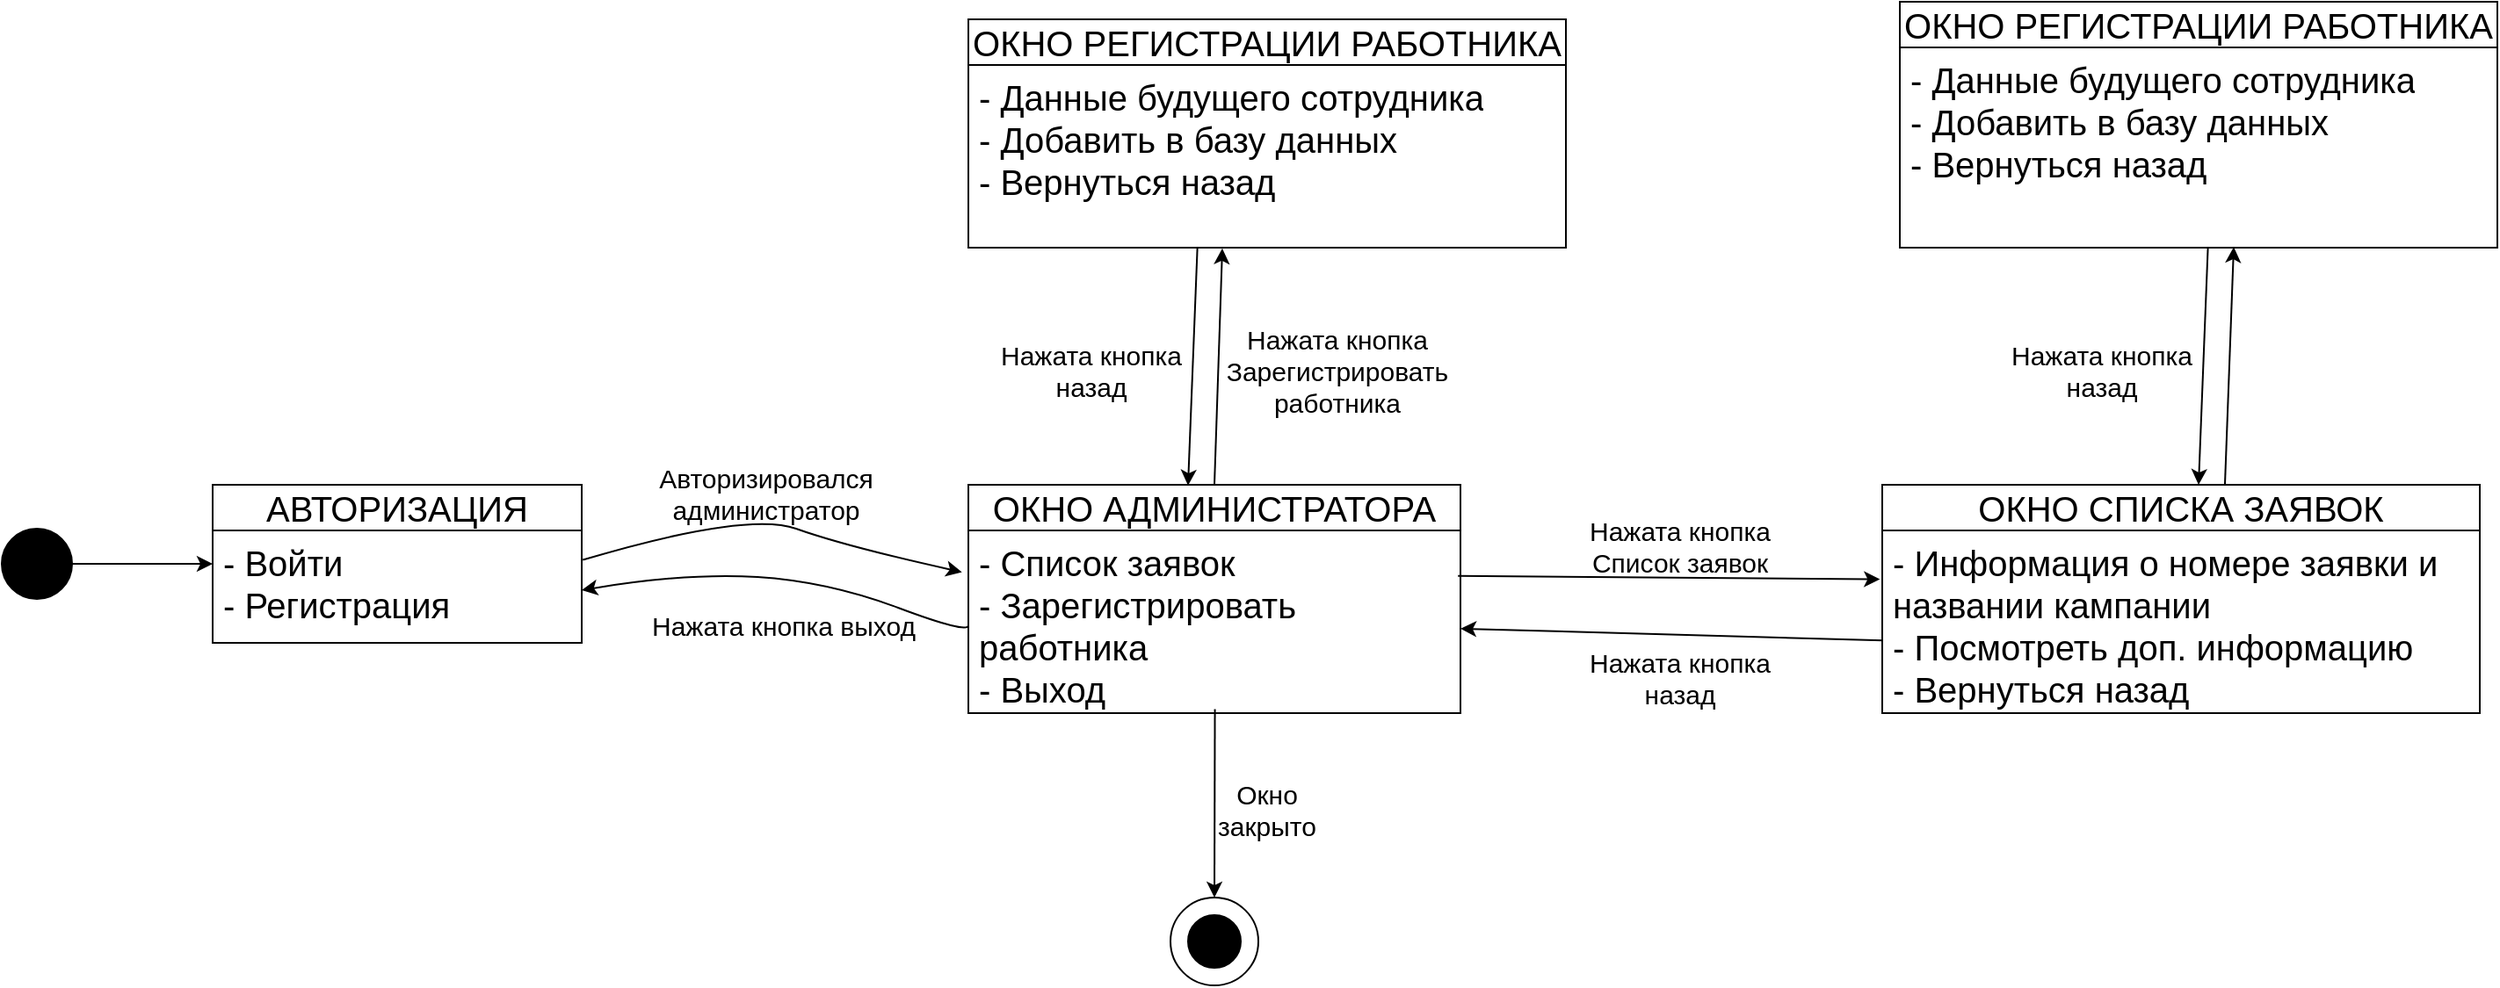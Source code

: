 <mxfile version="22.1.2" type="device">
  <diagram name="Страница — 1" id="G_-UqVOAMAuHfHK87Mvv">
    <mxGraphModel dx="655" dy="1891" grid="1" gridSize="10" guides="1" tooltips="1" connect="1" arrows="1" fold="1" page="1" pageScale="1" pageWidth="827" pageHeight="1169" math="0" shadow="0">
      <root>
        <mxCell id="0" />
        <mxCell id="1" parent="0" />
        <mxCell id="zm9g09XgLAe-x2-KqjWC-1" value="" style="ellipse;whiteSpace=wrap;html=1;fillColor=#000000;" vertex="1" parent="1">
          <mxGeometry x="40" y="200" width="40" height="40" as="geometry" />
        </mxCell>
        <mxCell id="zm9g09XgLAe-x2-KqjWC-2" value="" style="endArrow=classic;html=1;rounded=0;exitX=1;exitY=0.5;exitDx=0;exitDy=0;" edge="1" parent="1" source="zm9g09XgLAe-x2-KqjWC-1">
          <mxGeometry width="50" height="50" relative="1" as="geometry">
            <mxPoint x="280" y="400" as="sourcePoint" />
            <mxPoint x="160.0" y="220" as="targetPoint" />
          </mxGeometry>
        </mxCell>
        <mxCell id="zm9g09XgLAe-x2-KqjWC-3" value="&lt;font style=&quot;font-size: 20px;&quot;&gt;АВТОРИЗАЦИЯ&lt;/font&gt;" style="swimlane;fontStyle=0;childLayout=stackLayout;horizontal=1;startSize=26;fillColor=none;horizontalStack=0;resizeParent=1;resizeParentMax=0;resizeLast=0;collapsible=1;marginBottom=0;whiteSpace=wrap;html=1;" vertex="1" parent="1">
          <mxGeometry x="160" y="175" width="210" height="90" as="geometry">
            <mxRectangle x="160" y="188" width="190" height="40" as="alternateBounds" />
          </mxGeometry>
        </mxCell>
        <mxCell id="zm9g09XgLAe-x2-KqjWC-4" value="&lt;font style=&quot;font-size: 20px;&quot;&gt;- Войти&lt;br&gt;- Регистрация&lt;br&gt;&lt;/font&gt;" style="text;strokeColor=none;fillColor=none;align=left;verticalAlign=top;spacingLeft=4;spacingRight=4;overflow=hidden;rotatable=0;points=[[0,0.5],[1,0.5]];portConstraint=eastwest;whiteSpace=wrap;html=1;" vertex="1" parent="zm9g09XgLAe-x2-KqjWC-3">
          <mxGeometry y="26" width="210" height="64" as="geometry" />
        </mxCell>
        <mxCell id="zm9g09XgLAe-x2-KqjWC-5" value="&lt;font style=&quot;font-size: 20px;&quot;&gt;ОКНО АДМИНИСТРАТОРА&lt;/font&gt;" style="swimlane;fontStyle=0;childLayout=stackLayout;horizontal=1;startSize=26;fillColor=none;horizontalStack=0;resizeParent=1;resizeParentMax=0;resizeLast=0;collapsible=1;marginBottom=0;whiteSpace=wrap;html=1;" vertex="1" parent="1">
          <mxGeometry x="590" y="175" width="280" height="130" as="geometry">
            <mxRectangle x="160" y="188" width="190" height="40" as="alternateBounds" />
          </mxGeometry>
        </mxCell>
        <mxCell id="zm9g09XgLAe-x2-KqjWC-6" value="&lt;font style=&quot;font-size: 20px;&quot;&gt;- Список заявок&lt;br&gt;- Зарегистрировать работника&lt;br&gt;- Выход&lt;br&gt;&lt;/font&gt;" style="text;strokeColor=none;fillColor=none;align=left;verticalAlign=top;spacingLeft=4;spacingRight=4;overflow=hidden;rotatable=0;points=[[0,0.5],[1,0.5]];portConstraint=eastwest;whiteSpace=wrap;html=1;" vertex="1" parent="zm9g09XgLAe-x2-KqjWC-5">
          <mxGeometry y="26" width="280" height="104" as="geometry" />
        </mxCell>
        <mxCell id="zm9g09XgLAe-x2-KqjWC-7" value="&lt;font style=&quot;font-size: 15px;&quot;&gt;Авторизировался администратор&lt;/font&gt;" style="text;html=1;strokeColor=none;fillColor=none;align=center;verticalAlign=middle;whiteSpace=wrap;rounded=0;" vertex="1" parent="1">
          <mxGeometry x="370" y="160" width="210" height="40" as="geometry" />
        </mxCell>
        <mxCell id="zm9g09XgLAe-x2-KqjWC-8" value="&lt;font style=&quot;font-size: 15px;&quot;&gt;Нажата кнопка выход&lt;/font&gt;" style="text;html=1;strokeColor=none;fillColor=none;align=center;verticalAlign=middle;whiteSpace=wrap;rounded=0;" vertex="1" parent="1">
          <mxGeometry x="380" y="235" width="210" height="40" as="geometry" />
        </mxCell>
        <mxCell id="zm9g09XgLAe-x2-KqjWC-9" value="" style="curved=1;endArrow=classic;html=1;rounded=0;exitX=1;exitY=0.5;exitDx=0;exitDy=0;" edge="1" parent="1" source="zm9g09XgLAe-x2-KqjWC-8">
          <mxGeometry width="50" height="50" relative="1" as="geometry">
            <mxPoint x="610" y="330" as="sourcePoint" />
            <mxPoint x="370" y="235" as="targetPoint" />
            <Array as="points">
              <mxPoint x="590" y="260" />
              <mxPoint x="510" y="230" />
              <mxPoint x="430" y="225" />
            </Array>
          </mxGeometry>
        </mxCell>
        <mxCell id="zm9g09XgLAe-x2-KqjWC-10" value="" style="curved=1;endArrow=classic;html=1;rounded=0;exitX=1.003;exitY=0.262;exitDx=0;exitDy=0;exitPerimeter=0;entryX=-0.013;entryY=0.228;entryDx=0;entryDy=0;entryPerimeter=0;" edge="1" parent="1" source="zm9g09XgLAe-x2-KqjWC-4" target="zm9g09XgLAe-x2-KqjWC-6">
          <mxGeometry width="50" height="50" relative="1" as="geometry">
            <mxPoint x="414" y="175" as="sourcePoint" />
            <mxPoint x="580" y="218" as="targetPoint" />
            <Array as="points">
              <mxPoint x="464" y="190" />
              <mxPoint x="520" y="210" />
            </Array>
          </mxGeometry>
        </mxCell>
        <mxCell id="zm9g09XgLAe-x2-KqjWC-11" value="" style="ellipse;whiteSpace=wrap;html=1;" vertex="1" parent="1">
          <mxGeometry x="705" y="410" width="50" height="50" as="geometry" />
        </mxCell>
        <mxCell id="zm9g09XgLAe-x2-KqjWC-12" value="" style="ellipse;whiteSpace=wrap;html=1;fillColor=#000000;" vertex="1" parent="1">
          <mxGeometry x="715" y="420" width="30" height="30" as="geometry" />
        </mxCell>
        <mxCell id="zm9g09XgLAe-x2-KqjWC-13" value="&lt;span style=&quot;font-size: 15px;&quot;&gt;Окно&lt;br&gt;закрыто&lt;/span&gt;" style="text;html=1;strokeColor=none;fillColor=none;align=center;verticalAlign=middle;whiteSpace=wrap;rounded=0;" vertex="1" parent="1">
          <mxGeometry x="720" y="340" width="80" height="40" as="geometry" />
        </mxCell>
        <mxCell id="zm9g09XgLAe-x2-KqjWC-14" value="" style="endArrow=classic;html=1;rounded=0;exitX=0.501;exitY=0.978;exitDx=0;exitDy=0;exitPerimeter=0;entryX=0.5;entryY=0;entryDx=0;entryDy=0;" edge="1" parent="1" source="zm9g09XgLAe-x2-KqjWC-6" target="zm9g09XgLAe-x2-KqjWC-11">
          <mxGeometry width="50" height="50" relative="1" as="geometry">
            <mxPoint x="660" y="420" as="sourcePoint" />
            <mxPoint x="710" y="370" as="targetPoint" />
          </mxGeometry>
        </mxCell>
        <mxCell id="zm9g09XgLAe-x2-KqjWC-15" value="&lt;font style=&quot;font-size: 15px;&quot;&gt;Нажата кнопка &lt;br&gt;Зарегистрировать&lt;br&gt;работника&lt;br&gt;&lt;/font&gt;" style="text;html=1;strokeColor=none;fillColor=none;align=center;verticalAlign=middle;whiteSpace=wrap;rounded=0;" vertex="1" parent="1">
          <mxGeometry x="740" y="90" width="120" height="40" as="geometry" />
        </mxCell>
        <mxCell id="zm9g09XgLAe-x2-KqjWC-16" value="&lt;font style=&quot;font-size: 15px;&quot;&gt;Нажата кнопка назад&lt;/font&gt;" style="text;html=1;strokeColor=none;fillColor=none;align=center;verticalAlign=middle;whiteSpace=wrap;rounded=0;" vertex="1" parent="1">
          <mxGeometry x="605" y="90" width="110" height="40" as="geometry" />
        </mxCell>
        <mxCell id="zm9g09XgLAe-x2-KqjWC-17" value="&lt;font style=&quot;font-size: 20px;&quot;&gt;ОКНО РЕГИСТРАЦИИ РАБОТНИКА&lt;/font&gt;" style="swimlane;fontStyle=0;childLayout=stackLayout;horizontal=1;startSize=26;fillColor=none;horizontalStack=0;resizeParent=1;resizeParentMax=0;resizeLast=0;collapsible=1;marginBottom=0;whiteSpace=wrap;html=1;" vertex="1" parent="1">
          <mxGeometry x="590" y="-90" width="340" height="130" as="geometry">
            <mxRectangle x="160" y="188" width="190" height="40" as="alternateBounds" />
          </mxGeometry>
        </mxCell>
        <mxCell id="zm9g09XgLAe-x2-KqjWC-18" value="&lt;font style=&quot;font-size: 20px;&quot;&gt;- Данные будущего сотрудника&lt;br&gt;- Добавить в базу данных&lt;br&gt;- Вернуться назад&lt;br&gt;&lt;/font&gt;" style="text;strokeColor=none;fillColor=none;align=left;verticalAlign=top;spacingLeft=4;spacingRight=4;overflow=hidden;rotatable=0;points=[[0,0.5],[1,0.5]];portConstraint=eastwest;whiteSpace=wrap;html=1;" vertex="1" parent="zm9g09XgLAe-x2-KqjWC-17">
          <mxGeometry y="26" width="340" height="104" as="geometry" />
        </mxCell>
        <mxCell id="zm9g09XgLAe-x2-KqjWC-19" value="" style="endArrow=none;html=1;rounded=0;entryX=0.525;entryY=0.996;entryDx=0;entryDy=0;entryPerimeter=0;exitX=0.548;exitY=0.015;exitDx=0;exitDy=0;exitPerimeter=0;endFill=0;startArrow=classic;startFill=1;" edge="1" parent="1">
          <mxGeometry width="50" height="50" relative="1" as="geometry">
            <mxPoint x="715.0" y="175.42" as="sourcePoint" />
            <mxPoint x="720.32" y="40.004" as="targetPoint" />
          </mxGeometry>
        </mxCell>
        <mxCell id="zm9g09XgLAe-x2-KqjWC-20" value="" style="endArrow=classic;html=1;rounded=0;entryX=0.425;entryY=1.004;entryDx=0;entryDy=0;entryPerimeter=0;endFill=1;startArrow=none;startFill=0;exitX=0.5;exitY=0;exitDx=0;exitDy=0;" edge="1" parent="1" source="zm9g09XgLAe-x2-KqjWC-5" target="zm9g09XgLAe-x2-KqjWC-18">
          <mxGeometry width="50" height="50" relative="1" as="geometry">
            <mxPoint x="730" y="170" as="sourcePoint" />
            <mxPoint x="730.32" y="50.42" as="targetPoint" />
          </mxGeometry>
        </mxCell>
        <mxCell id="zm9g09XgLAe-x2-KqjWC-21" value="&lt;font style=&quot;font-size: 20px;&quot;&gt;ОКНО СПИСКА ЗАЯВОК&lt;/font&gt;" style="swimlane;fontStyle=0;childLayout=stackLayout;horizontal=1;startSize=26;fillColor=none;horizontalStack=0;resizeParent=1;resizeParentMax=0;resizeLast=0;collapsible=1;marginBottom=0;whiteSpace=wrap;html=1;" vertex="1" parent="1">
          <mxGeometry x="1110" y="175" width="340" height="130" as="geometry">
            <mxRectangle x="160" y="188" width="190" height="40" as="alternateBounds" />
          </mxGeometry>
        </mxCell>
        <mxCell id="zm9g09XgLAe-x2-KqjWC-22" value="&lt;font style=&quot;font-size: 20px;&quot;&gt;- Информация о номере заявки и названии кампании&lt;br&gt;- Посмотреть доп. информацию&lt;br&gt;- Вернуться назад&lt;br&gt;&lt;/font&gt;" style="text;strokeColor=none;fillColor=none;align=left;verticalAlign=top;spacingLeft=4;spacingRight=4;overflow=hidden;rotatable=0;points=[[0,0.5],[1,0.5]];portConstraint=eastwest;whiteSpace=wrap;html=1;" vertex="1" parent="zm9g09XgLAe-x2-KqjWC-21">
          <mxGeometry y="26" width="340" height="104" as="geometry" />
        </mxCell>
        <mxCell id="zm9g09XgLAe-x2-KqjWC-23" value="" style="endArrow=classic;html=1;rounded=0;exitX=0.995;exitY=0.249;exitDx=0;exitDy=0;exitPerimeter=0;entryX=-0.004;entryY=0.267;entryDx=0;entryDy=0;entryPerimeter=0;" edge="1" parent="1" source="zm9g09XgLAe-x2-KqjWC-6" target="zm9g09XgLAe-x2-KqjWC-22">
          <mxGeometry width="50" height="50" relative="1" as="geometry">
            <mxPoint x="960" y="120" as="sourcePoint" />
            <mxPoint x="1010" y="70" as="targetPoint" />
          </mxGeometry>
        </mxCell>
        <mxCell id="zm9g09XgLAe-x2-KqjWC-24" value="" style="endArrow=classic;html=1;rounded=0;exitX=0.001;exitY=0.602;exitDx=0;exitDy=0;exitPerimeter=0;" edge="1" parent="1" source="zm9g09XgLAe-x2-KqjWC-22" target="zm9g09XgLAe-x2-KqjWC-6">
          <mxGeometry width="50" height="50" relative="1" as="geometry">
            <mxPoint x="960" y="120" as="sourcePoint" />
            <mxPoint x="1010" y="70" as="targetPoint" />
          </mxGeometry>
        </mxCell>
        <mxCell id="zm9g09XgLAe-x2-KqjWC-25" value="&lt;font style=&quot;font-size: 15px;&quot;&gt;Нажата кнопка назад&lt;/font&gt;" style="text;html=1;strokeColor=none;fillColor=none;align=center;verticalAlign=middle;whiteSpace=wrap;rounded=0;" vertex="1" parent="1">
          <mxGeometry x="940" y="265" width="110" height="40" as="geometry" />
        </mxCell>
        <mxCell id="zm9g09XgLAe-x2-KqjWC-26" value="&lt;font style=&quot;font-size: 15px;&quot;&gt;Нажата кнопка Список заявок&lt;/font&gt;" style="text;html=1;strokeColor=none;fillColor=none;align=center;verticalAlign=middle;whiteSpace=wrap;rounded=0;" vertex="1" parent="1">
          <mxGeometry x="940" y="190" width="110" height="40" as="geometry" />
        </mxCell>
        <mxCell id="zm9g09XgLAe-x2-KqjWC-27" value="" style="endArrow=none;html=1;rounded=0;entryX=0.525;entryY=0.996;entryDx=0;entryDy=0;entryPerimeter=0;exitX=0.548;exitY=0.015;exitDx=0;exitDy=0;exitPerimeter=0;endFill=0;startArrow=classic;startFill=1;" edge="1" parent="1">
          <mxGeometry width="50" height="50" relative="1" as="geometry">
            <mxPoint x="1290" y="175.0" as="sourcePoint" />
            <mxPoint x="1295.32" y="39.584" as="targetPoint" />
          </mxGeometry>
        </mxCell>
        <mxCell id="zm9g09XgLAe-x2-KqjWC-28" value="" style="endArrow=classic;html=1;rounded=0;entryX=0.425;entryY=1.004;entryDx=0;entryDy=0;entryPerimeter=0;endFill=1;startArrow=none;startFill=0;exitX=0.5;exitY=0;exitDx=0;exitDy=0;" edge="1" parent="1">
          <mxGeometry width="50" height="50" relative="1" as="geometry">
            <mxPoint x="1305" y="174.58" as="sourcePoint" />
            <mxPoint x="1310" y="39.58" as="targetPoint" />
          </mxGeometry>
        </mxCell>
        <mxCell id="zm9g09XgLAe-x2-KqjWC-29" value="&lt;font style=&quot;font-size: 15px;&quot;&gt;Нажата кнопка назад&lt;/font&gt;" style="text;html=1;strokeColor=none;fillColor=none;align=center;verticalAlign=middle;whiteSpace=wrap;rounded=0;" vertex="1" parent="1">
          <mxGeometry x="1180" y="90" width="110" height="40" as="geometry" />
        </mxCell>
        <mxCell id="zm9g09XgLAe-x2-KqjWC-30" value="&lt;font style=&quot;font-size: 20px;&quot;&gt;ОКНО РЕГИСТРАЦИИ РАБОТНИКА&lt;/font&gt;" style="swimlane;fontStyle=0;childLayout=stackLayout;horizontal=1;startSize=26;fillColor=none;horizontalStack=0;resizeParent=1;resizeParentMax=0;resizeLast=0;collapsible=1;marginBottom=0;whiteSpace=wrap;html=1;" vertex="1" parent="1">
          <mxGeometry x="1120" y="-100" width="340" height="140" as="geometry">
            <mxRectangle x="160" y="188" width="190" height="40" as="alternateBounds" />
          </mxGeometry>
        </mxCell>
        <mxCell id="zm9g09XgLAe-x2-KqjWC-31" value="&lt;font style=&quot;font-size: 20px;&quot;&gt;- Данные будущего сотрудника&lt;br&gt;- Добавить в базу данных&lt;br&gt;- Вернуться назад&lt;br&gt;&lt;/font&gt;" style="text;strokeColor=none;fillColor=none;align=left;verticalAlign=top;spacingLeft=4;spacingRight=4;overflow=hidden;rotatable=0;points=[[0,0.5],[1,0.5]];portConstraint=eastwest;whiteSpace=wrap;html=1;" vertex="1" parent="zm9g09XgLAe-x2-KqjWC-30">
          <mxGeometry y="26" width="340" height="114" as="geometry" />
        </mxCell>
      </root>
    </mxGraphModel>
  </diagram>
</mxfile>
